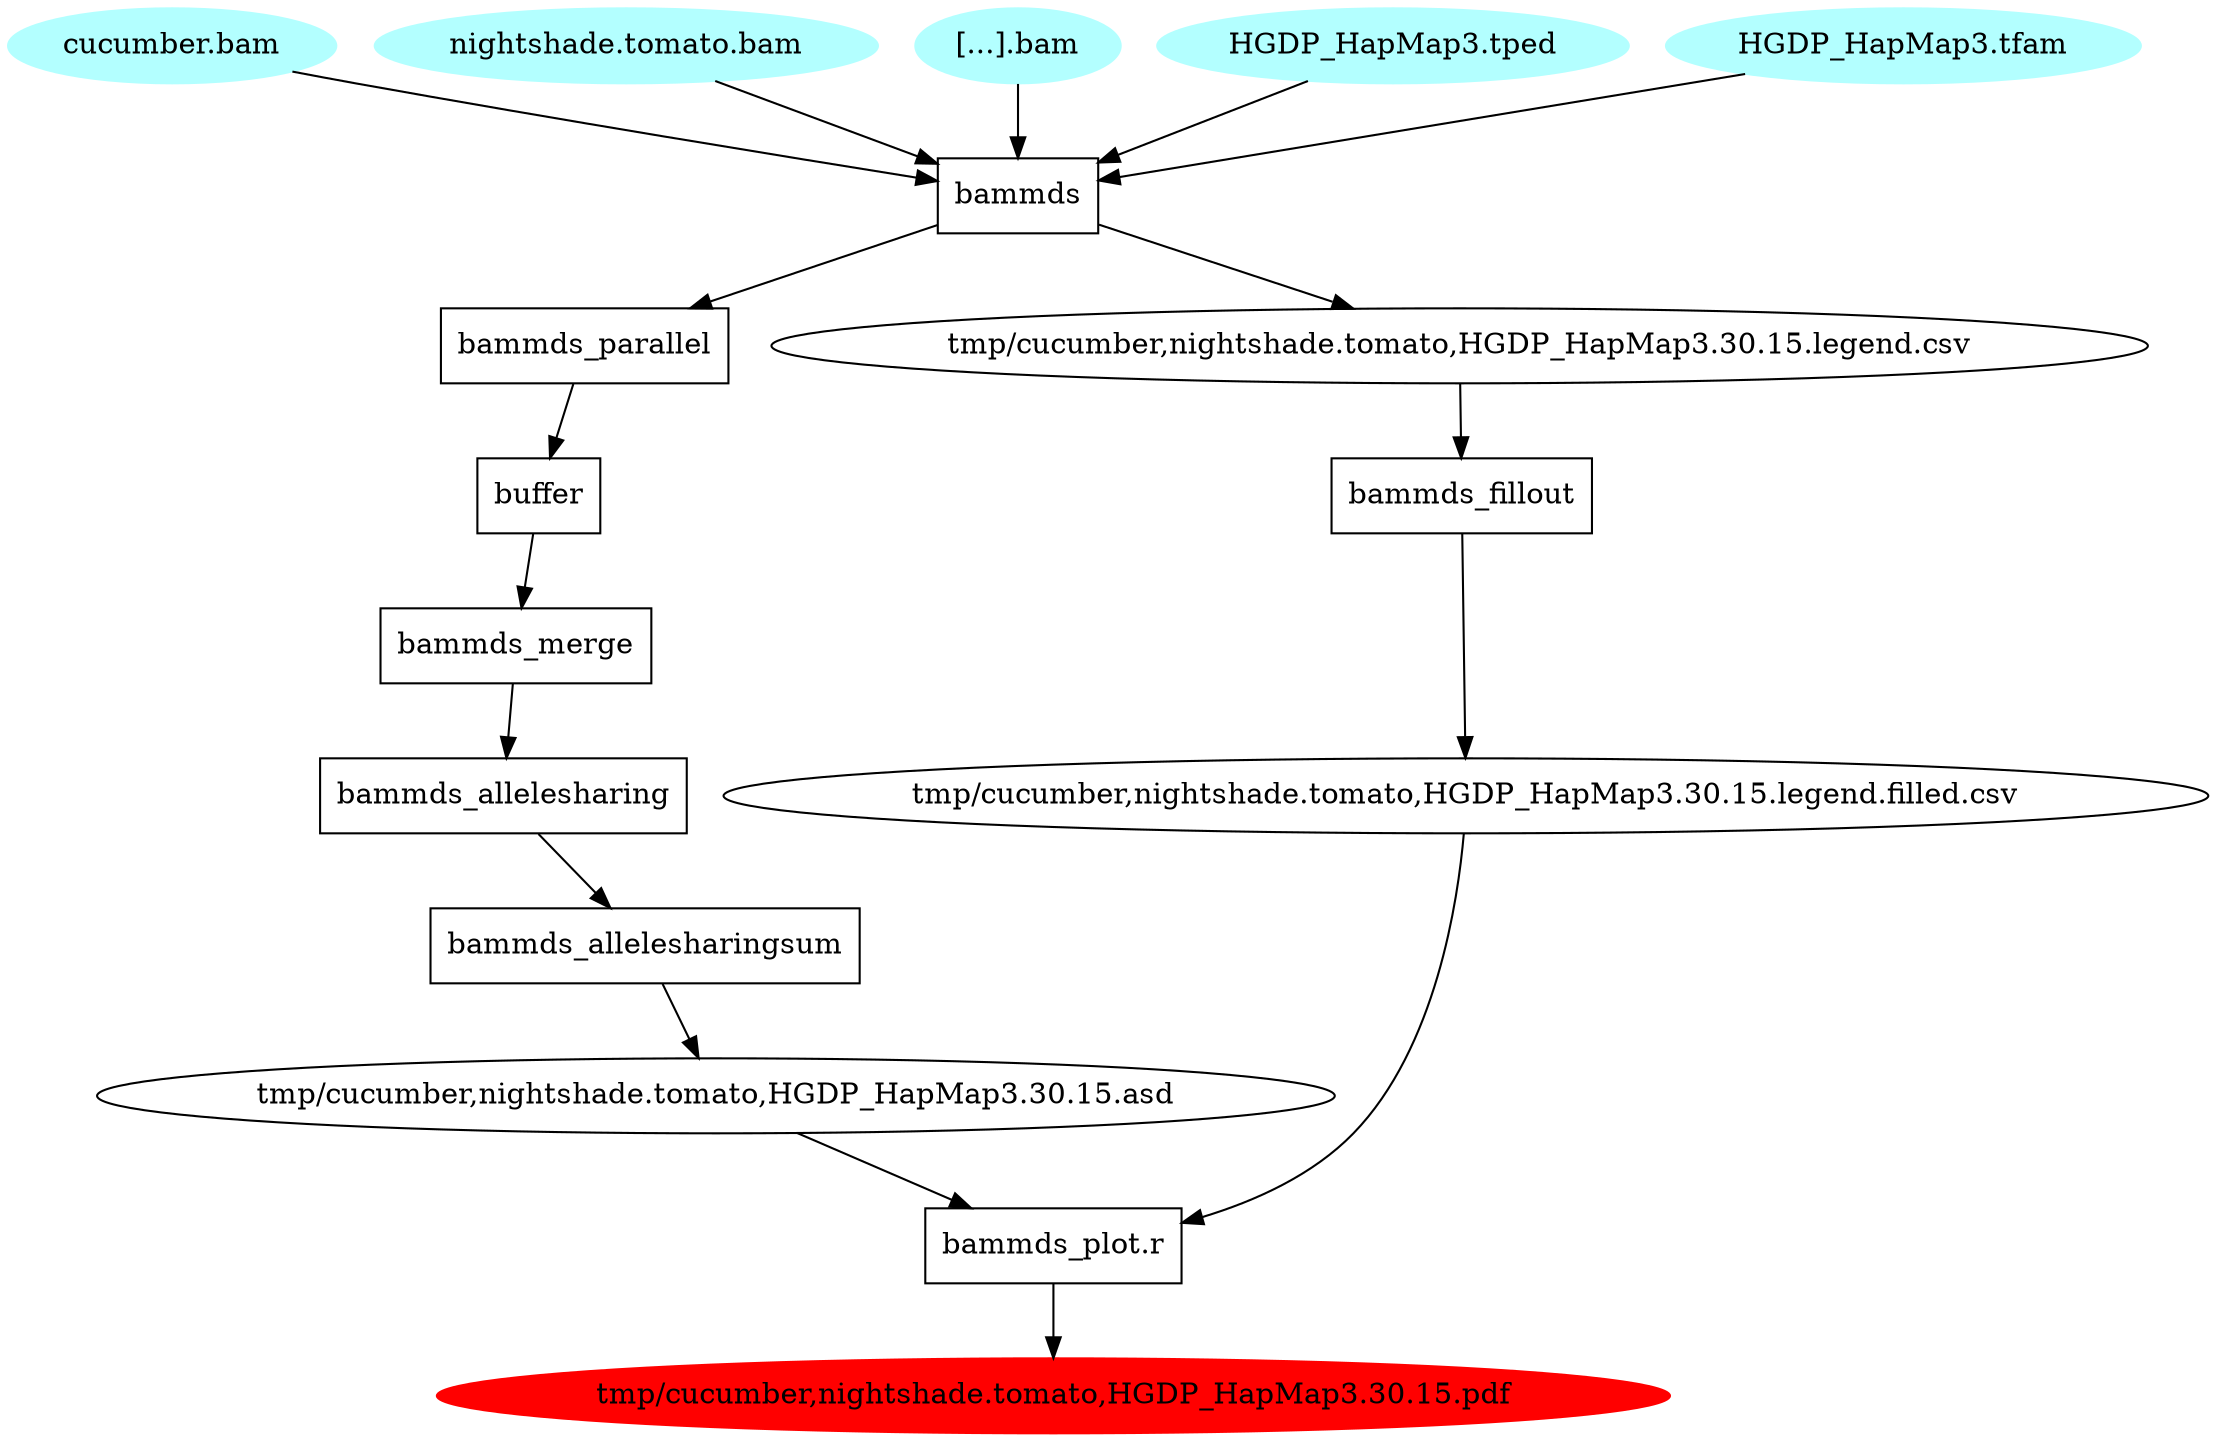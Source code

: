 # dot -Tps -o flowchart.ps

digraph G {
  bammds [shape=box];
  bammds_parallel [shape=box];
  buffer [shape=box];
  bammds_merge [shape=box];
  bammds_allelesharing [shape=box];
  bammds_allelesharingsum [shape=box];
  bammds_fillout [shape=box];
  "bammds_plot.r" [shape=box];
  "cucumber.bam" [style=filled,color=".5 .3 1.0"];
  "nightshade.tomato.bam" [style=filled,color=".5 .3 1.0"];
  "[...].bam" [style=filled,color=".5 .3 1.0"];
  "HGDP_HapMap3.tped" [style=filled,color=".5 .3 1.0"];
  "HGDP_HapMap3.tfam" [style=filled,color=".5 .3 1.0"];
  "tmp/cucumber,nightshade.tomato,HGDP_HapMap3.30.15.legend.csv";
  "tmp/cucumber,nightshade.tomato,HGDP_HapMap3.30.15.legend.filled.csv";
  "tmp/cucumber,nightshade.tomato,HGDP_HapMap3.30.15.pdf" [style=filled,color="1.0 1.0 1.0"];
  
  "HGDP_HapMap3.tped" -> bammds;
  "HGDP_HapMap3.tfam" -> bammds;
  "cucumber.bam" -> bammds;
  "nightshade.tomato.bam" -> bammds;
  "[...].bam" -> bammds;
  bammds -> bammds_parallel;
  bammds -> "tmp/cucumber,nightshade.tomato,HGDP_HapMap3.30.15.legend.csv";
  bammds_parallel -> buffer -> bammds_merge -> bammds_allelesharing
    -> bammds_allelesharingsum -> "tmp/cucumber,nightshade.tomato,HGDP_HapMap3.30.15.asd";
  "tmp/cucumber,nightshade.tomato,HGDP_HapMap3.30.15.legend.csv" -> bammds_fillout;
  bammds_fillout -> "tmp/cucumber,nightshade.tomato,HGDP_HapMap3.30.15.legend.filled.csv";
  "tmp/cucumber,nightshade.tomato,HGDP_HapMap3.30.15.legend.filled.csv" -> "bammds_plot.r";
  "tmp/cucumber,nightshade.tomato,HGDP_HapMap3.30.15.asd" -> "bammds_plot.r";
  "bammds_plot.r" -> "tmp/cucumber,nightshade.tomato,HGDP_HapMap3.30.15.pdf";
}

